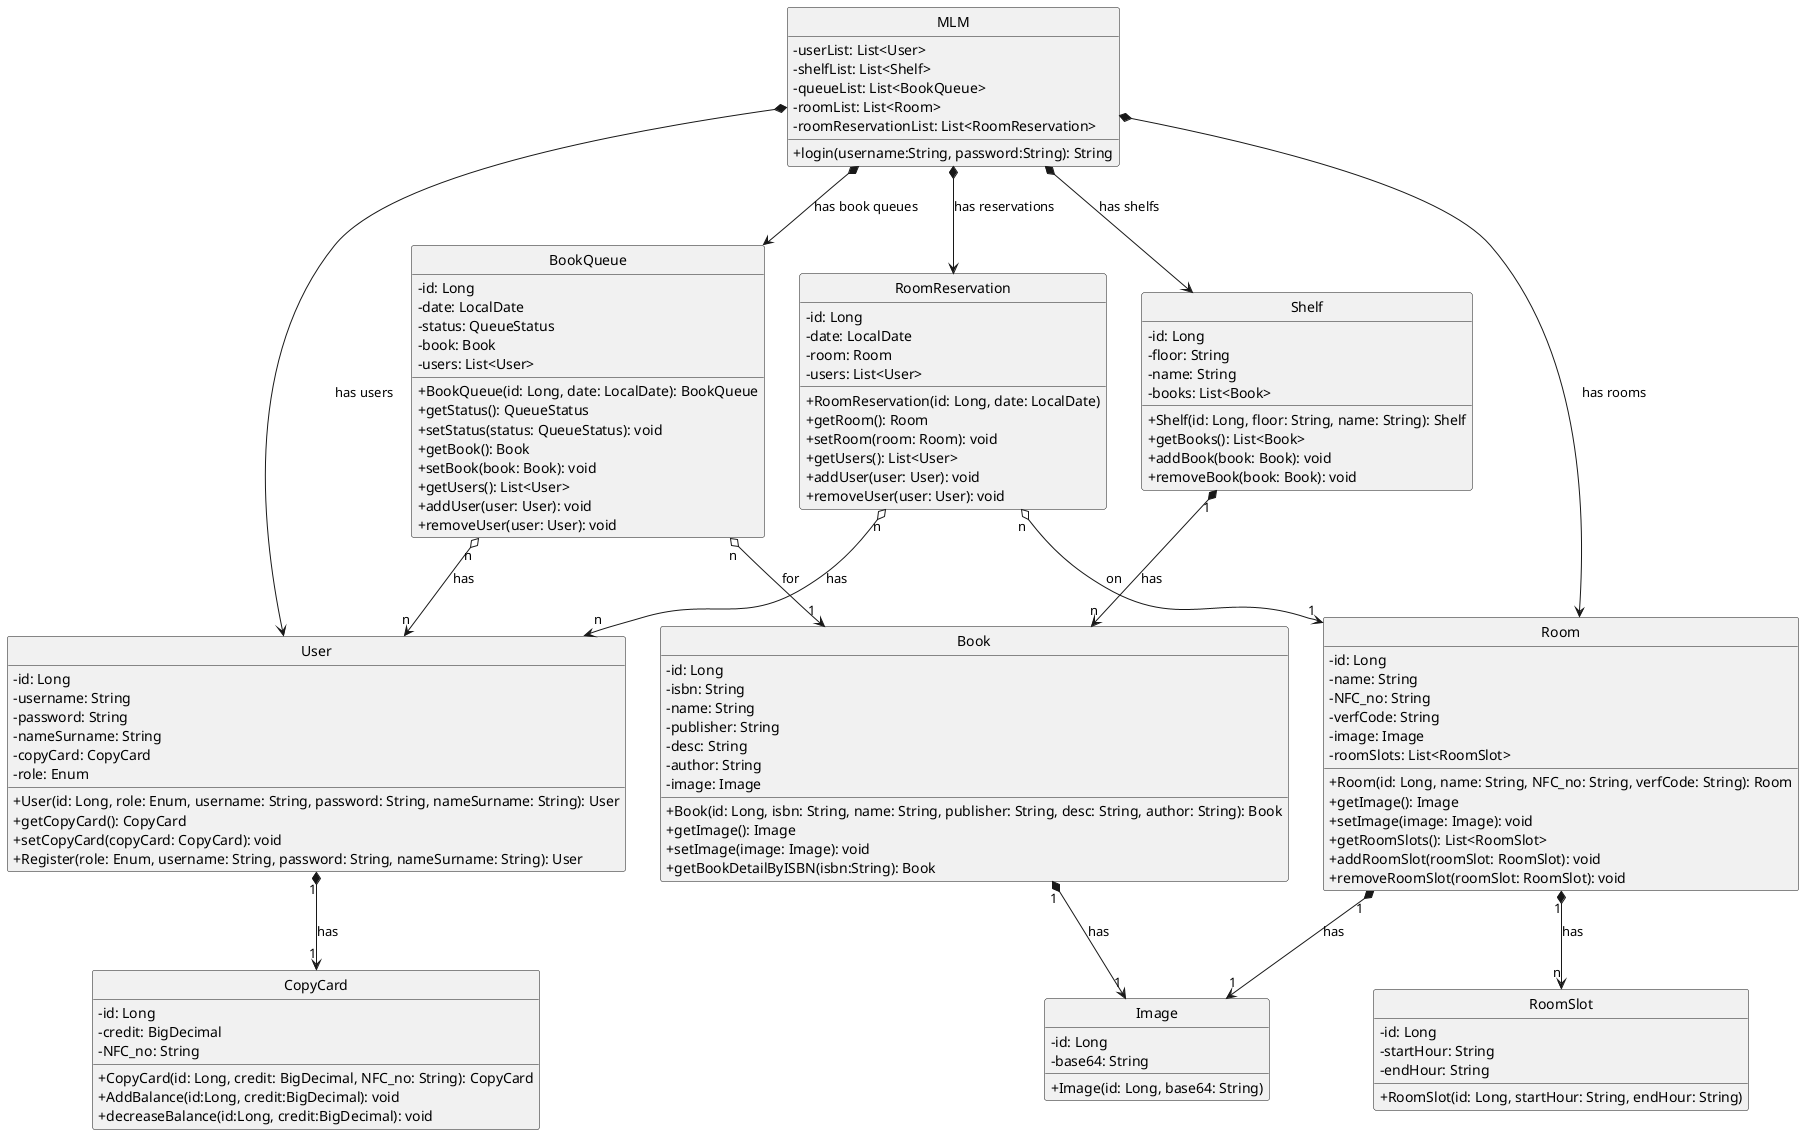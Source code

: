 @startuml

skinparam monochrome true
hide circle
skinparam classAttributeIconSize 0

class Image {
  - id: Long
  - base64: String
  
  + Image(id: Long, base64: String)
}


class User {
  - id: Long
  - username: String
  - password: String
  - nameSurname: String
  - copyCard: CopyCard
  - role: Enum
  
  + User(id: Long, role: Enum, username: String, password: String, nameSurname: String): User
  + getCopyCard(): CopyCard
  + setCopyCard(copyCard: CopyCard): void
  + Register(role: Enum, username: String, password: String, nameSurname: String): User
}

class CopyCard {
  - id: Long
  - credit: BigDecimal
  - NFC_no: String
  
  + CopyCard(id: Long, credit: BigDecimal, NFC_no: String): CopyCard
  + AddBalance(id:Long, credit:BigDecimal): void
  + decreaseBalance(id:Long, credit:BigDecimal): void
}

class Shelf {
  - id: Long
  - floor: String
  - name: String
  - books: List<Book>

  + Shelf(id: Long, floor: String, name: String): Shelf
  + getBooks(): List<Book>
  + addBook(book: Book): void
  + removeBook(book: Book): void
}

class Book {
  - id: Long
  - isbn: String
  - name: String
  - publisher: String
  - desc: String
  - author: String
  - image: Image
  
  + Book(id: Long, isbn: String, name: String, publisher: String, desc: String, author: String): Book
  + getImage(): Image
  + setImage(image: Image): void
  + getBookDetailByISBN(isbn:String): Book
}

class Room {
  - id: Long
  - name: String
  - NFC_no: String
  - verfCode: String
  - image: Image
  - roomSlots: List<RoomSlot>
  
  + Room(id: Long, name: String, NFC_no: String, verfCode: String): Room
  + getImage(): Image
  + setImage(image: Image): void
  + getRoomSlots(): List<RoomSlot>
  + addRoomSlot(roomSlot: RoomSlot): void
  + removeRoomSlot(roomSlot: RoomSlot): void
}

class RoomSlot {
  - id: Long
  - startHour: String
  - endHour: String
  
  + RoomSlot(id: Long, startHour: String, endHour: String)
}

class RoomReservation {
  - id: Long
  - date: LocalDate
  - room: Room
  - users: List<User>
  
  + RoomReservation(id: Long, date: LocalDate)
  + getRoom(): Room
  + setRoom(room: Room): void
  + getUsers(): List<User>
  + addUser(user: User): void
  + removeUser(user: User): void
}



class BookQueue {
  - id: Long
  - date: LocalDate
  - status: QueueStatus
  - book: Book
  - users: List<User>
  
  + BookQueue(id: Long, date: LocalDate): BookQueue
  + getStatus(): QueueStatus
  + setStatus(status: QueueStatus): void
  + getBook(): Book
  + setBook(book: Book): void
  + getUsers(): List<User>
  + addUser(user: User): void
  + removeUser(user: User): void
}


class MLM {
  - userList: List<User>
  - shelfList: List<Shelf>
  - queueList: List<BookQueue>
  - roomList: List<Room>
  - roomReservationList: List<RoomReservation>

  + login(username:String, password:String): String

}
MLM *-down-> User: has users
MLM *-down-> Shelf: has shelfs
MLM *-down-> BookQueue: has book queues
MLM *-down-> Room: has rooms
MLM *-down-> RoomReservation: has reservations

BookQueue "n" o-down-> "1" Book : for
BookQueue "n" o-down-> "n" User : has


RoomReservation "n" o-down-> "1" Room : on
RoomReservation "n" o-down-> "n" User : has

User "1" *-down-> "1" CopyCard : has
Shelf "1" *-down-> "n" Book : has
Book "1" *-down-> "1" Image : has 
Room "1" *-down-> "n" RoomSlot : has
Room "1" *-down-> "1" Image : has 
@enduml
